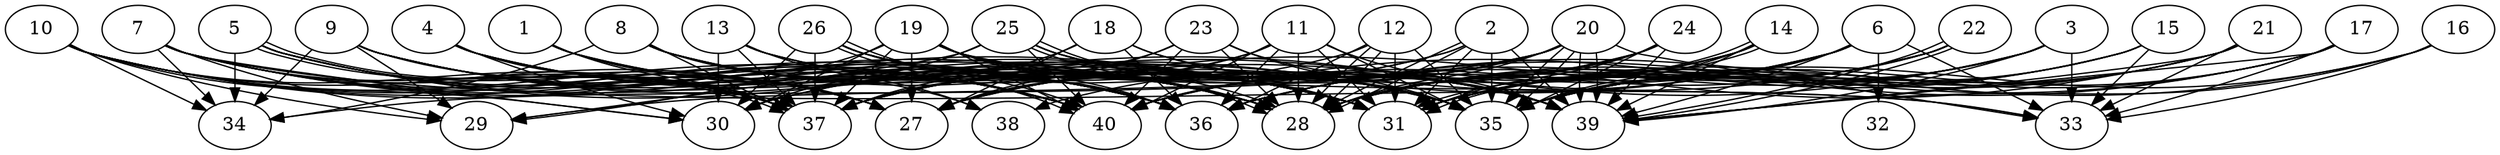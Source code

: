 // DAG automatically generated by daggen at Thu Oct  3 14:06:49 2019
// ./daggen --dot -n 40 --ccr 0.4 --fat 0.9 --regular 0.9 --density 0.9 --mindata 5242880 --maxdata 52428800 
digraph G {
  1 [size="100423680", alpha="0.03", expect_size="40169472"] 
  1 -> 27 [size ="40169472"]
  1 -> 28 [size ="40169472"]
  1 -> 31 [size ="40169472"]
  1 -> 37 [size ="40169472"]
  1 -> 40 [size ="40169472"]
  2 [size="41971200", alpha="0.02", expect_size="16788480"] 
  2 -> 28 [size ="16788480"]
  2 -> 28 [size ="16788480"]
  2 -> 30 [size ="16788480"]
  2 -> 31 [size ="16788480"]
  2 -> 35 [size ="16788480"]
  2 -> 37 [size ="16788480"]
  2 -> 39 [size ="16788480"]
  3 [size="51189760", alpha="0.09", expect_size="20475904"] 
  3 -> 28 [size ="20475904"]
  3 -> 31 [size ="20475904"]
  3 -> 33 [size ="20475904"]
  3 -> 35 [size ="20475904"]
  3 -> 36 [size ="20475904"]
  3 -> 37 [size ="20475904"]
  3 -> 39 [size ="20475904"]
  4 [size="51665920", alpha="0.15", expect_size="20666368"] 
  4 -> 27 [size ="20666368"]
  4 -> 28 [size ="20666368"]
  4 -> 30 [size ="20666368"]
  4 -> 31 [size ="20666368"]
  4 -> 36 [size ="20666368"]
  4 -> 37 [size ="20666368"]
  5 [size="116922880", alpha="0.00", expect_size="46769152"] 
  5 -> 27 [size ="46769152"]
  5 -> 31 [size ="46769152"]
  5 -> 34 [size ="46769152"]
  5 -> 36 [size ="46769152"]
  5 -> 37 [size ="46769152"]
  5 -> 37 [size ="46769152"]
  5 -> 39 [size ="46769152"]
  5 -> 40 [size ="46769152"]
  6 [size="22236160", alpha="0.17", expect_size="8894464"] 
  6 -> 30 [size ="8894464"]
  6 -> 31 [size ="8894464"]
  6 -> 32 [size ="8894464"]
  6 -> 33 [size ="8894464"]
  6 -> 35 [size ="8894464"]
  6 -> 36 [size ="8894464"]
  6 -> 37 [size ="8894464"]
  6 -> 39 [size ="8894464"]
  6 -> 40 [size ="8894464"]
  7 [size="112834560", alpha="0.08", expect_size="45133824"] 
  7 -> 27 [size ="45133824"]
  7 -> 28 [size ="45133824"]
  7 -> 29 [size ="45133824"]
  7 -> 30 [size ="45133824"]
  7 -> 31 [size ="45133824"]
  7 -> 33 [size ="45133824"]
  7 -> 34 [size ="45133824"]
  7 -> 36 [size ="45133824"]
  7 -> 37 [size ="45133824"]
  7 -> 40 [size ="45133824"]
  8 [size="79554560", alpha="0.18", expect_size="31821824"] 
  8 -> 28 [size ="31821824"]
  8 -> 31 [size ="31821824"]
  8 -> 34 [size ="31821824"]
  8 -> 35 [size ="31821824"]
  8 -> 36 [size ="31821824"]
  8 -> 37 [size ="31821824"]
  8 -> 38 [size ="31821824"]
  8 -> 40 [size ="31821824"]
  9 [size="61501440", alpha="0.14", expect_size="24600576"] 
  9 -> 28 [size ="24600576"]
  9 -> 29 [size ="24600576"]
  9 -> 31 [size ="24600576"]
  9 -> 34 [size ="24600576"]
  9 -> 35 [size ="24600576"]
  9 -> 36 [size ="24600576"]
  9 -> 37 [size ="24600576"]
  9 -> 40 [size ="24600576"]
  10 [size="71385600", alpha="0.01", expect_size="28554240"] 
  10 -> 27 [size ="28554240"]
  10 -> 28 [size ="28554240"]
  10 -> 29 [size ="28554240"]
  10 -> 30 [size ="28554240"]
  10 -> 31 [size ="28554240"]
  10 -> 34 [size ="28554240"]
  10 -> 36 [size ="28554240"]
  10 -> 37 [size ="28554240"]
  10 -> 40 [size ="28554240"]
  11 [size="68661760", alpha="0.10", expect_size="27464704"] 
  11 -> 27 [size ="27464704"]
  11 -> 28 [size ="27464704"]
  11 -> 31 [size ="27464704"]
  11 -> 35 [size ="27464704"]
  11 -> 36 [size ="27464704"]
  11 -> 37 [size ="27464704"]
  11 -> 39 [size ="27464704"]
  11 -> 40 [size ="27464704"]
  12 [size="86988800", alpha="0.19", expect_size="34795520"] 
  12 -> 28 [size ="34795520"]
  12 -> 28 [size ="34795520"]
  12 -> 31 [size ="34795520"]
  12 -> 35 [size ="34795520"]
  12 -> 36 [size ="34795520"]
  12 -> 37 [size ="34795520"]
  13 [size="98293760", alpha="0.12", expect_size="39317504"] 
  13 -> 28 [size ="39317504"]
  13 -> 30 [size ="39317504"]
  13 -> 31 [size ="39317504"]
  13 -> 35 [size ="39317504"]
  13 -> 37 [size ="39317504"]
  13 -> 38 [size ="39317504"]
  14 [size="34828800", alpha="0.15", expect_size="13931520"] 
  14 -> 28 [size ="13931520"]
  14 -> 31 [size ="13931520"]
  14 -> 31 [size ="13931520"]
  14 -> 35 [size ="13931520"]
  14 -> 38 [size ="13931520"]
  14 -> 39 [size ="13931520"]
  14 -> 40 [size ="13931520"]
  15 [size="124121600", alpha="0.17", expect_size="49648640"] 
  15 -> 28 [size ="49648640"]
  15 -> 31 [size ="49648640"]
  15 -> 33 [size ="49648640"]
  15 -> 35 [size ="49648640"]
  15 -> 36 [size ="49648640"]
  16 [size="125864960", alpha="0.01", expect_size="50345984"] 
  16 -> 33 [size ="50345984"]
  16 -> 35 [size ="50345984"]
  16 -> 36 [size ="50345984"]
  16 -> 39 [size ="50345984"]
  17 [size="105592320", alpha="0.10", expect_size="42236928"] 
  17 -> 31 [size ="42236928"]
  17 -> 33 [size ="42236928"]
  17 -> 35 [size ="42236928"]
  17 -> 36 [size ="42236928"]
  17 -> 39 [size ="42236928"]
  17 -> 40 [size ="42236928"]
  18 [size="33049600", alpha="0.16", expect_size="13219840"] 
  18 -> 27 [size ="13219840"]
  18 -> 35 [size ="13219840"]
  18 -> 36 [size ="13219840"]
  18 -> 37 [size ="13219840"]
  18 -> 39 [size ="13219840"]
  19 [size="20480000", alpha="0.02", expect_size="8192000"] 
  19 -> 27 [size ="8192000"]
  19 -> 28 [size ="8192000"]
  19 -> 29 [size ="8192000"]
  19 -> 30 [size ="8192000"]
  19 -> 31 [size ="8192000"]
  19 -> 33 [size ="8192000"]
  19 -> 35 [size ="8192000"]
  19 -> 36 [size ="8192000"]
  19 -> 37 [size ="8192000"]
  19 -> 39 [size ="8192000"]
  19 -> 40 [size ="8192000"]
  20 [size="102312960", alpha="0.12", expect_size="40925184"] 
  20 -> 27 [size ="40925184"]
  20 -> 28 [size ="40925184"]
  20 -> 29 [size ="40925184"]
  20 -> 33 [size ="40925184"]
  20 -> 34 [size ="40925184"]
  20 -> 35 [size ="40925184"]
  20 -> 35 [size ="40925184"]
  20 -> 37 [size ="40925184"]
  20 -> 39 [size ="40925184"]
  20 -> 39 [size ="40925184"]
  20 -> 40 [size ="40925184"]
  21 [size="108554240", alpha="0.18", expect_size="43421696"] 
  21 -> 27 [size ="43421696"]
  21 -> 28 [size ="43421696"]
  21 -> 31 [size ="43421696"]
  21 -> 33 [size ="43421696"]
  21 -> 35 [size ="43421696"]
  21 -> 39 [size ="43421696"]
  22 [size="49661440", alpha="0.08", expect_size="19864576"] 
  22 -> 27 [size ="19864576"]
  22 -> 28 [size ="19864576"]
  22 -> 31 [size ="19864576"]
  22 -> 35 [size ="19864576"]
  22 -> 39 [size ="19864576"]
  22 -> 39 [size ="19864576"]
  22 -> 40 [size ="19864576"]
  23 [size="46602240", alpha="0.05", expect_size="18640896"] 
  23 -> 27 [size ="18640896"]
  23 -> 28 [size ="18640896"]
  23 -> 35 [size ="18640896"]
  23 -> 37 [size ="18640896"]
  23 -> 39 [size ="18640896"]
  23 -> 40 [size ="18640896"]
  24 [size="117516800", alpha="0.08", expect_size="47006720"] 
  24 -> 27 [size ="47006720"]
  24 -> 28 [size ="47006720"]
  24 -> 31 [size ="47006720"]
  24 -> 35 [size ="47006720"]
  24 -> 39 [size ="47006720"]
  24 -> 40 [size ="47006720"]
  25 [size="90437120", alpha="0.09", expect_size="36174848"] 
  25 -> 28 [size ="36174848"]
  25 -> 28 [size ="36174848"]
  25 -> 29 [size ="36174848"]
  25 -> 30 [size ="36174848"]
  25 -> 31 [size ="36174848"]
  25 -> 35 [size ="36174848"]
  25 -> 39 [size ="36174848"]
  25 -> 40 [size ="36174848"]
  26 [size="73231360", alpha="0.11", expect_size="29292544"] 
  26 -> 28 [size ="29292544"]
  26 -> 30 [size ="29292544"]
  26 -> 35 [size ="29292544"]
  26 -> 36 [size ="29292544"]
  26 -> 37 [size ="29292544"]
  26 -> 39 [size ="29292544"]
  26 -> 40 [size ="29292544"]
  26 -> 40 [size ="29292544"]
  27 [size="77017600", alpha="0.10", expect_size="30807040"] 
  28 [size="20362240", alpha="0.01", expect_size="8144896"] 
  29 [size="114775040", alpha="0.20", expect_size="45910016"] 
  30 [size="125265920", alpha="0.08", expect_size="50106368"] 
  31 [size="79959040", alpha="0.06", expect_size="31983616"] 
  32 [size="66176000", alpha="0.17", expect_size="26470400"] 
  33 [size="112780800", alpha="0.02", expect_size="45112320"] 
  34 [size="21928960", alpha="0.11", expect_size="8771584"] 
  35 [size="68106240", alpha="0.18", expect_size="27242496"] 
  36 [size="119203840", alpha="0.05", expect_size="47681536"] 
  37 [size="66388480", alpha="0.07", expect_size="26555392"] 
  38 [size="127352320", alpha="0.13", expect_size="50940928"] 
  39 [size="14650880", alpha="0.20", expect_size="5860352"] 
  40 [size="130570240", alpha="0.02", expect_size="52228096"] 
}
